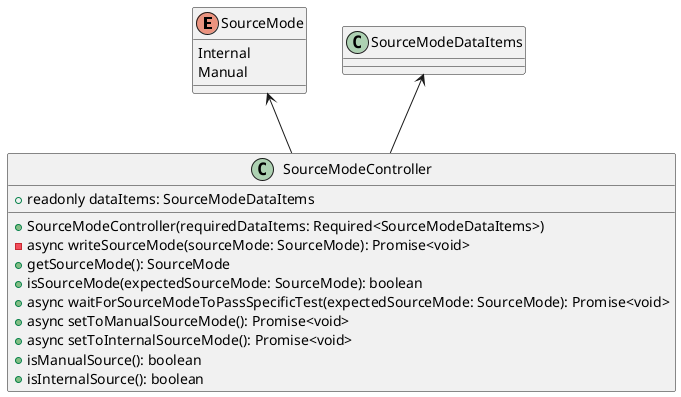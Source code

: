 /*
 * MIT License
 *
 * Copyright (c) 2021 P2O-Lab <p2o-lab@mailbox.tu-dresden.de>,
 * Chair for Process Control Systems, Technische Universität Dresden
 *
 * Permission is hereby granted, free of charge, to any person obtaining a copy
 * of this software and associated documentation files (the "Software"), to deal
 * in the Software without restriction, including without limitation the rights
 * to use, copy, modify, merge, publish, distribute, sublicense, and/or sell
 * copies of the Software, and to permit persons to whom the Software is
 * furnished to do so, subject to the following conditions:
 *
 * The above copyright notice and this permission notice shall be included in all
 * copies or substantial portions of the Software.
 *
 * THE SOFTWARE IS PROVIDED "AS IS", WITHOUT WARRANTY OF ANY KIND, EXPRESS OR
 * IMPLIED, INCLUDING BUT NOT LIMITED TO THE WARRANTIES OF MERCHANTABILITY,
 * FITNESS FOR A PARTICULAR PURPOSE AND NONINFRINGEMENT. IN NO EVENT SHALL THE
 * AUTHORS OR COPYRIGHT HOLDERS BE LIABLE FOR ANY CLAIM, DAMAGES OR OTHER
 * LIABILITY, WHETHER IN AN ACTION OF CONTRACT, TORT OR OTHERWISE, ARISING FROM,
 * OUT OF OR IN CONNECTION WITH THE SOFTWARE OR THE USE OR OTHER DEALINGS IN THE
 * SOFTWARE.
 */
 
@startuml
'https://plantuml.com/class-diagram

enum SourceMode {
    Internal
    Manual
}

class SourceModeController{
    + readonly dataItems: SourceModeDataItems
    + SourceModeController(requiredDataItems: Required<SourceModeDataItems>)
    - async writeSourceMode(sourceMode: SourceMode): Promise<void>
    + getSourceMode(): SourceMode
    + isSourceMode(expectedSourceMode: SourceMode): boolean
    + async waitForSourceModeToPassSpecificTest(expectedSourceMode: SourceMode): Promise<void>
    + async setToManualSourceMode(): Promise<void>
    + async setToInternalSourceMode(): Promise<void>
    + isManualSource(): boolean
    + isInternalSource(): boolean

}

SourceMode <-- SourceModeController
SourceModeDataItems <-- SourceModeController

@enduml
